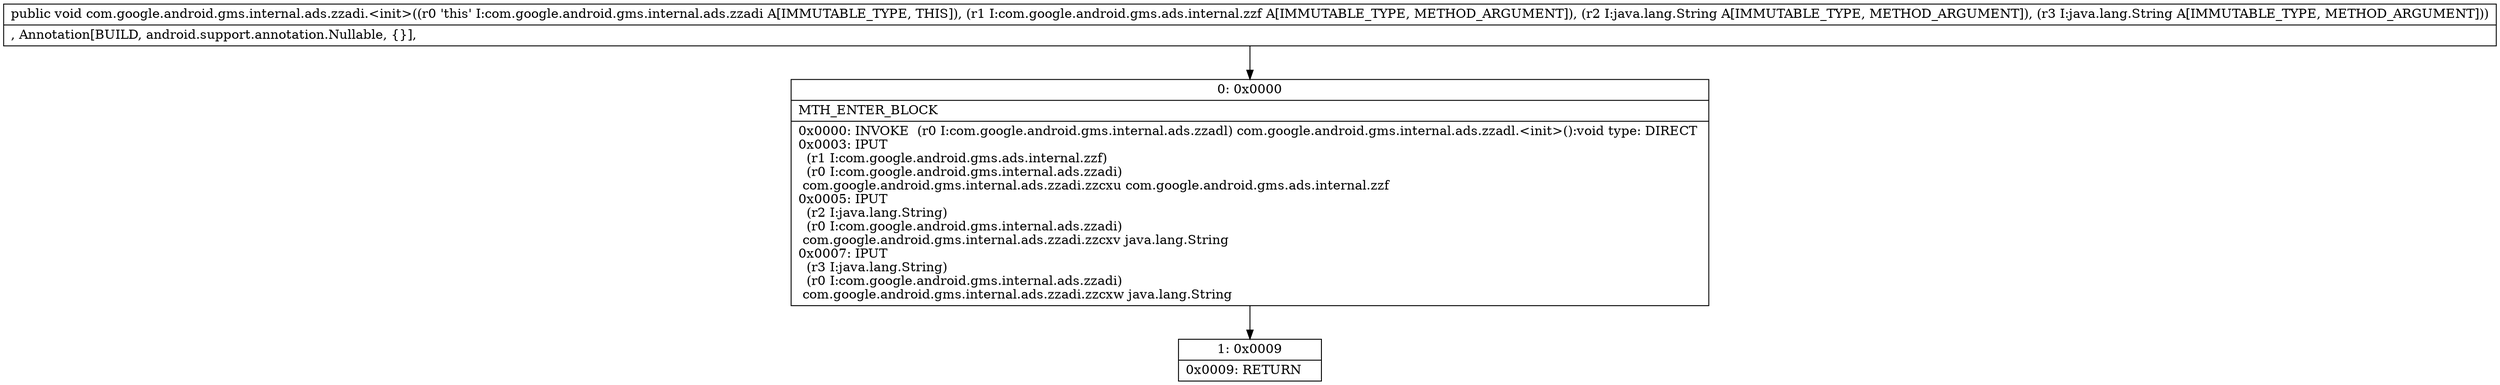 digraph "CFG forcom.google.android.gms.internal.ads.zzadi.\<init\>(Lcom\/google\/android\/gms\/ads\/internal\/zzf;Ljava\/lang\/String;Ljava\/lang\/String;)V" {
Node_0 [shape=record,label="{0\:\ 0x0000|MTH_ENTER_BLOCK\l|0x0000: INVOKE  (r0 I:com.google.android.gms.internal.ads.zzadl) com.google.android.gms.internal.ads.zzadl.\<init\>():void type: DIRECT \l0x0003: IPUT  \l  (r1 I:com.google.android.gms.ads.internal.zzf)\l  (r0 I:com.google.android.gms.internal.ads.zzadi)\l com.google.android.gms.internal.ads.zzadi.zzcxu com.google.android.gms.ads.internal.zzf \l0x0005: IPUT  \l  (r2 I:java.lang.String)\l  (r0 I:com.google.android.gms.internal.ads.zzadi)\l com.google.android.gms.internal.ads.zzadi.zzcxv java.lang.String \l0x0007: IPUT  \l  (r3 I:java.lang.String)\l  (r0 I:com.google.android.gms.internal.ads.zzadi)\l com.google.android.gms.internal.ads.zzadi.zzcxw java.lang.String \l}"];
Node_1 [shape=record,label="{1\:\ 0x0009|0x0009: RETURN   \l}"];
MethodNode[shape=record,label="{public void com.google.android.gms.internal.ads.zzadi.\<init\>((r0 'this' I:com.google.android.gms.internal.ads.zzadi A[IMMUTABLE_TYPE, THIS]), (r1 I:com.google.android.gms.ads.internal.zzf A[IMMUTABLE_TYPE, METHOD_ARGUMENT]), (r2 I:java.lang.String A[IMMUTABLE_TYPE, METHOD_ARGUMENT]), (r3 I:java.lang.String A[IMMUTABLE_TYPE, METHOD_ARGUMENT]))  | , Annotation[BUILD, android.support.annotation.Nullable, \{\}], \l}"];
MethodNode -> Node_0;
Node_0 -> Node_1;
}

